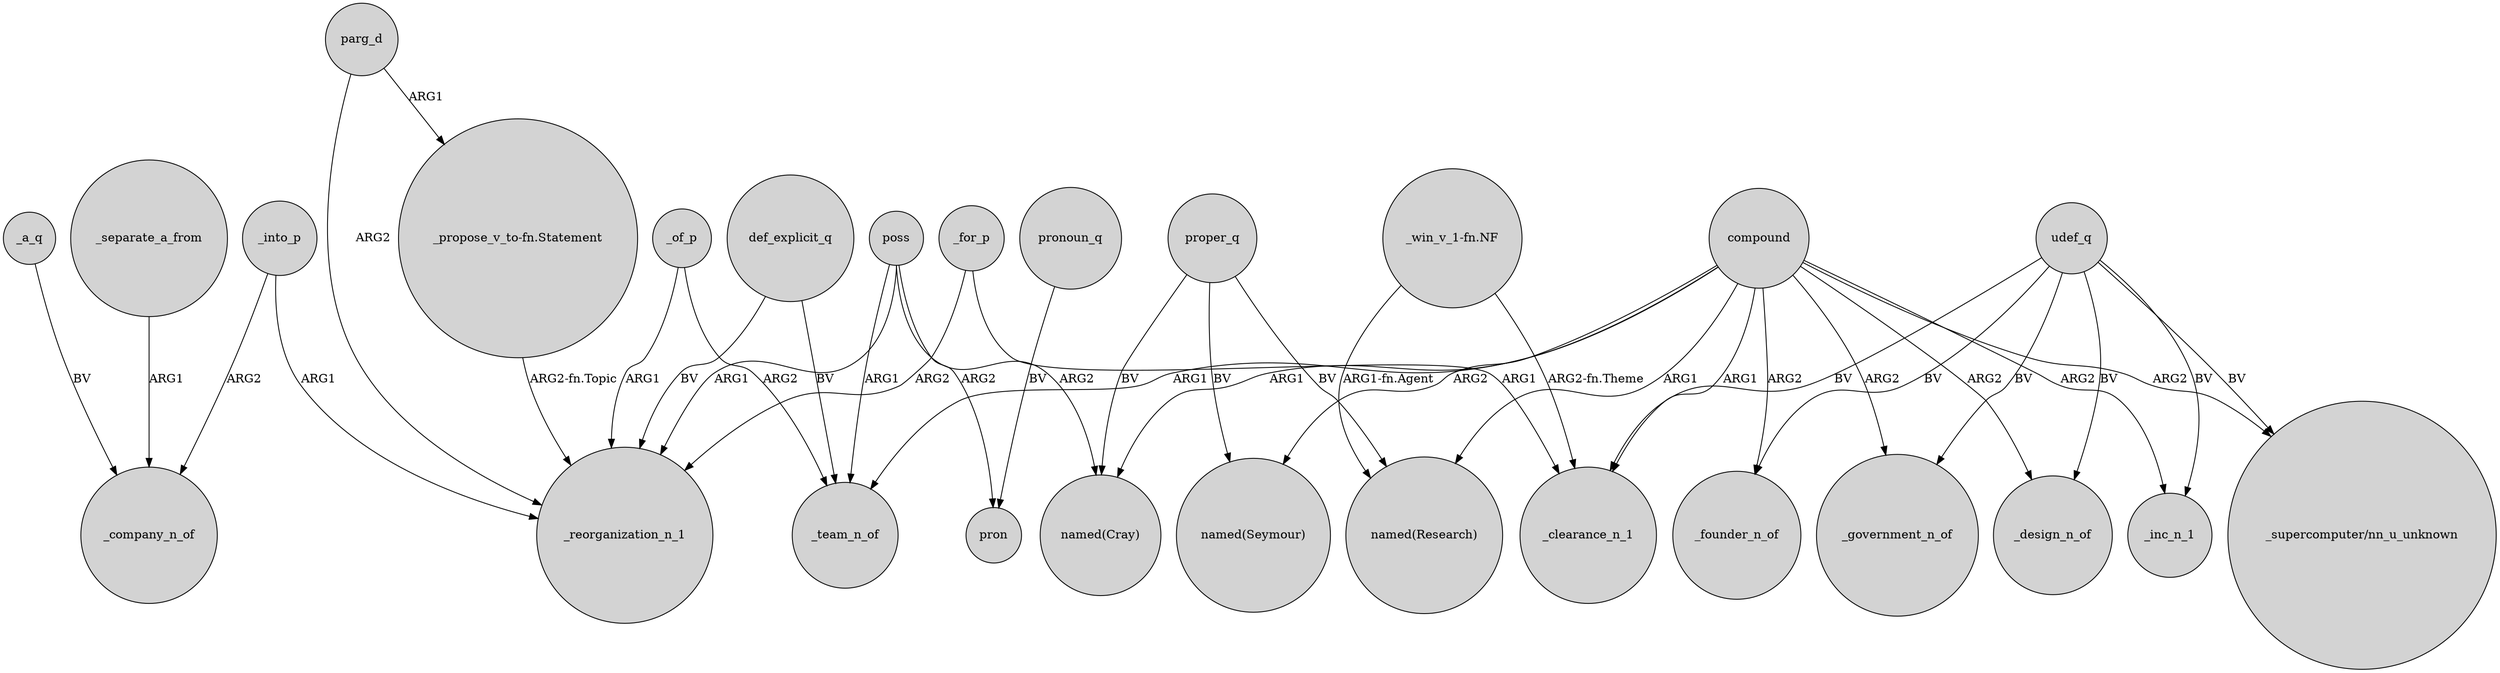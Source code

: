 digraph {
	node [shape=circle style=filled]
	_of_p -> _reorganization_n_1 [label=ARG1]
	_into_p -> _company_n_of [label=ARG2]
	_for_p -> _clearance_n_1 [label=ARG1]
	compound -> _team_n_of [label=ARG1]
	udef_q -> _inc_n_1 [label=BV]
	def_explicit_q -> _team_n_of [label=BV]
	poss -> pron [label=ARG2]
	_separate_a_from -> _company_n_of [label=ARG1]
	compound -> _government_n_of [label=ARG2]
	udef_q -> _government_n_of [label=BV]
	udef_q -> _founder_n_of [label=BV]
	compound -> _founder_n_of [label=ARG2]
	parg_d -> "_propose_v_to-fn.Statement" [label=ARG1]
	poss -> _team_n_of [label=ARG1]
	poss -> "named(Cray)" [label=ARG2]
	_of_p -> _team_n_of [label=ARG2]
	parg_d -> _reorganization_n_1 [label=ARG2]
	"_propose_v_to-fn.Statement" -> _reorganization_n_1 [label="ARG2-fn.Topic"]
	pronoun_q -> pron [label=BV]
	compound -> _clearance_n_1 [label=ARG1]
	poss -> _reorganization_n_1 [label=ARG1]
	compound -> _design_n_of [label=ARG2]
	_into_p -> _reorganization_n_1 [label=ARG1]
	proper_q -> "named(Research)" [label=BV]
	"_win_v_1-fn.NF" -> "named(Research)" [label="ARG1-fn.Agent"]
	compound -> "named(Research)" [label=ARG1]
	compound -> "named(Seymour)" [label=ARG2]
	_a_q -> _company_n_of [label=BV]
	udef_q -> _design_n_of [label=BV]
	_for_p -> _reorganization_n_1 [label=ARG2]
	udef_q -> "_supercomputer/nn_u_unknown" [label=BV]
	proper_q -> "named(Seymour)" [label=BV]
	"_win_v_1-fn.NF" -> _clearance_n_1 [label="ARG2-fn.Theme"]
	compound -> "_supercomputer/nn_u_unknown" [label=ARG2]
	proper_q -> "named(Cray)" [label=BV]
	def_explicit_q -> _reorganization_n_1 [label=BV]
	compound -> _inc_n_1 [label=ARG2]
	compound -> "named(Cray)" [label=ARG1]
	udef_q -> _clearance_n_1 [label=BV]
}
